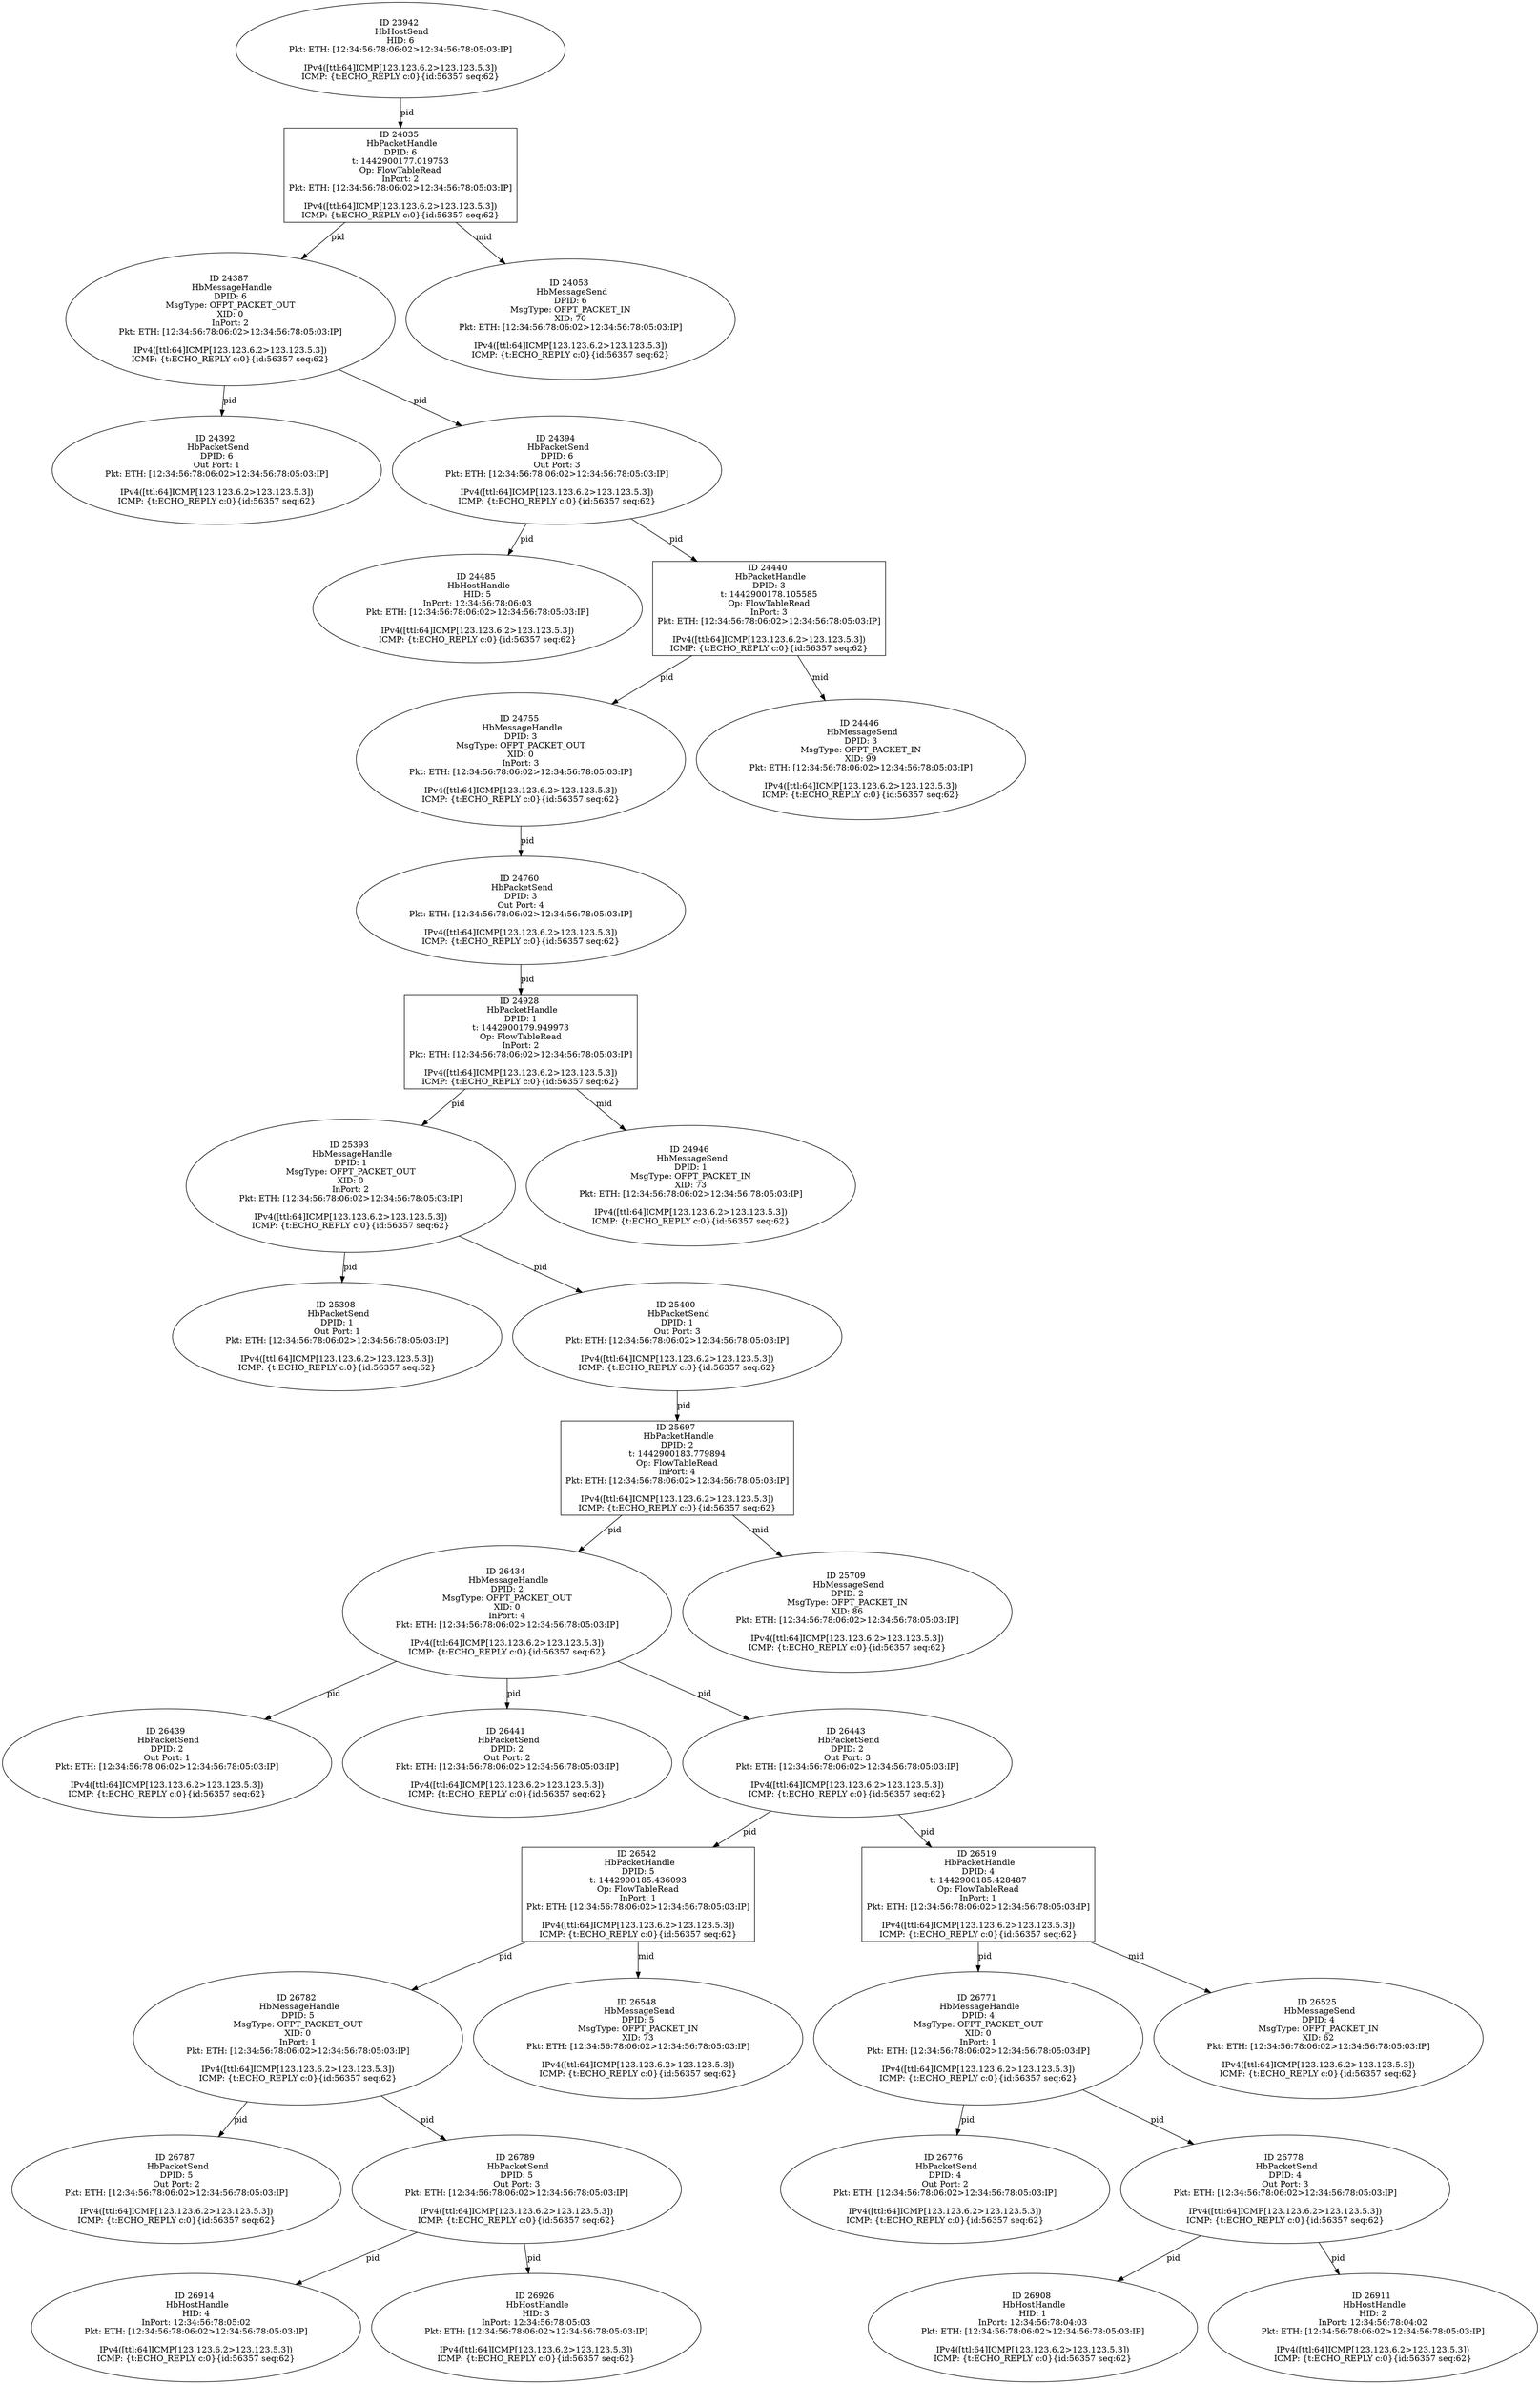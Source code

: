 strict digraph G {
23942 [shape=oval, event=<hb_events.HbHostSend object at 0x10cfdccd0>, label="ID 23942 
 HbHostSend
HID: 6
Pkt: ETH: [12:34:56:78:06:02>12:34:56:78:05:03:IP]

IPv4([ttl:64]ICMP[123.123.6.2>123.123.5.3])
ICMP: {t:ECHO_REPLY c:0}{id:56357 seq:62}"];
26771 [shape=oval, event=<hb_events.HbMessageHandle object at 0x10d9136d0>, label="ID 26771 
 HbMessageHandle
DPID: 4
MsgType: OFPT_PACKET_OUT
XID: 0
InPort: 1
Pkt: ETH: [12:34:56:78:06:02>12:34:56:78:05:03:IP]

IPv4([ttl:64]ICMP[123.123.6.2>123.123.5.3])
ICMP: {t:ECHO_REPLY c:0}{id:56357 seq:62}"];
26542 [shape=box, event=<hb_events.HbPacketHandle object at 0x10d8ba750>, label="ID 26542 
 HbPacketHandle
DPID: 5
t: 1442900185.436093
Op: FlowTableRead
InPort: 1
Pkt: ETH: [12:34:56:78:06:02>12:34:56:78:05:03:IP]

IPv4([ttl:64]ICMP[123.123.6.2>123.123.5.3])
ICMP: {t:ECHO_REPLY c:0}{id:56357 seq:62}"];
26519 [shape=box, event=<hb_events.HbPacketHandle object at 0x10d8b1390>, label="ID 26519 
 HbPacketHandle
DPID: 4
t: 1442900185.428487
Op: FlowTableRead
InPort: 1
Pkt: ETH: [12:34:56:78:06:02>12:34:56:78:05:03:IP]

IPv4([ttl:64]ICMP[123.123.6.2>123.123.5.3])
ICMP: {t:ECHO_REPLY c:0}{id:56357 seq:62}"];
26776 [shape=oval, event=<hb_events.HbPacketSend object at 0x10d913bd0>, label="ID 26776 
 HbPacketSend
DPID: 4
Out Port: 2
Pkt: ETH: [12:34:56:78:06:02>12:34:56:78:05:03:IP]

IPv4([ttl:64]ICMP[123.123.6.2>123.123.5.3])
ICMP: {t:ECHO_REPLY c:0}{id:56357 seq:62}"];
26778 [shape=oval, event=<hb_events.HbPacketSend object at 0x10d913e10>, label="ID 26778 
 HbPacketSend
DPID: 4
Out Port: 3
Pkt: ETH: [12:34:56:78:06:02>12:34:56:78:05:03:IP]

IPv4([ttl:64]ICMP[123.123.6.2>123.123.5.3])
ICMP: {t:ECHO_REPLY c:0}{id:56357 seq:62}"];
26908 [shape=oval, event=<hb_events.HbHostHandle object at 0x10d939110>, label="ID 26908 
 HbHostHandle
HID: 1
InPort: 12:34:56:78:04:03
Pkt: ETH: [12:34:56:78:06:02>12:34:56:78:05:03:IP]

IPv4([ttl:64]ICMP[123.123.6.2>123.123.5.3])
ICMP: {t:ECHO_REPLY c:0}{id:56357 seq:62}"];
26525 [shape=oval, event=<hb_events.HbMessageSend object at 0x10d8b1ad0>, label="ID 26525 
 HbMessageSend
DPID: 4
MsgType: OFPT_PACKET_IN
XID: 62
Pkt: ETH: [12:34:56:78:06:02>12:34:56:78:05:03:IP]

IPv4([ttl:64]ICMP[123.123.6.2>123.123.5.3])
ICMP: {t:ECHO_REPLY c:0}{id:56357 seq:62}"];
26782 [shape=oval, event=<hb_events.HbMessageHandle object at 0x10d918090>, label="ID 26782 
 HbMessageHandle
DPID: 5
MsgType: OFPT_PACKET_OUT
XID: 0
InPort: 1
Pkt: ETH: [12:34:56:78:06:02>12:34:56:78:05:03:IP]

IPv4([ttl:64]ICMP[123.123.6.2>123.123.5.3])
ICMP: {t:ECHO_REPLY c:0}{id:56357 seq:62}"];
26911 [shape=oval, event=<hb_events.HbHostHandle object at 0x10d939350>, label="ID 26911 
 HbHostHandle
HID: 2
InPort: 12:34:56:78:04:02
Pkt: ETH: [12:34:56:78:06:02>12:34:56:78:05:03:IP]

IPv4([ttl:64]ICMP[123.123.6.2>123.123.5.3])
ICMP: {t:ECHO_REPLY c:0}{id:56357 seq:62}"];
26914 [shape=oval, event=<hb_events.HbHostHandle object at 0x10d939590>, label="ID 26914 
 HbHostHandle
HID: 4
InPort: 12:34:56:78:05:02
Pkt: ETH: [12:34:56:78:06:02>12:34:56:78:05:03:IP]

IPv4([ttl:64]ICMP[123.123.6.2>123.123.5.3])
ICMP: {t:ECHO_REPLY c:0}{id:56357 seq:62}"];
26787 [shape=oval, event=<hb_events.HbPacketSend object at 0x10d918590>, label="ID 26787 
 HbPacketSend
DPID: 5
Out Port: 2
Pkt: ETH: [12:34:56:78:06:02>12:34:56:78:05:03:IP]

IPv4([ttl:64]ICMP[123.123.6.2>123.123.5.3])
ICMP: {t:ECHO_REPLY c:0}{id:56357 seq:62}"];
26789 [shape=oval, event=<hb_events.HbPacketSend object at 0x10d9187d0>, label="ID 26789 
 HbPacketSend
DPID: 5
Out Port: 3
Pkt: ETH: [12:34:56:78:06:02>12:34:56:78:05:03:IP]

IPv4([ttl:64]ICMP[123.123.6.2>123.123.5.3])
ICMP: {t:ECHO_REPLY c:0}{id:56357 seq:62}"];
26926 [shape=oval, event=<hb_events.HbHostHandle object at 0x10d93f310>, label="ID 26926 
 HbHostHandle
HID: 3
InPort: 12:34:56:78:05:03
Pkt: ETH: [12:34:56:78:06:02>12:34:56:78:05:03:IP]

IPv4([ttl:64]ICMP[123.123.6.2>123.123.5.3])
ICMP: {t:ECHO_REPLY c:0}{id:56357 seq:62}"];
25393 [shape=oval, event=<hb_events.HbMessageHandle object at 0x10d642cd0>, label="ID 25393 
 HbMessageHandle
DPID: 1
MsgType: OFPT_PACKET_OUT
XID: 0
InPort: 2
Pkt: ETH: [12:34:56:78:06:02>12:34:56:78:05:03:IP]

IPv4([ttl:64]ICMP[123.123.6.2>123.123.5.3])
ICMP: {t:ECHO_REPLY c:0}{id:56357 seq:62}"];
24755 [shape=oval, event=<hb_events.HbMessageHandle object at 0x10d315810>, label="ID 24755 
 HbMessageHandle
DPID: 3
MsgType: OFPT_PACKET_OUT
XID: 0
InPort: 3
Pkt: ETH: [12:34:56:78:06:02>12:34:56:78:05:03:IP]

IPv4([ttl:64]ICMP[123.123.6.2>123.123.5.3])
ICMP: {t:ECHO_REPLY c:0}{id:56357 seq:62}"];
26548 [shape=oval, event=<hb_events.HbMessageSend object at 0x10d8bae90>, label="ID 26548 
 HbMessageSend
DPID: 5
MsgType: OFPT_PACKET_IN
XID: 73
Pkt: ETH: [12:34:56:78:06:02>12:34:56:78:05:03:IP]

IPv4([ttl:64]ICMP[123.123.6.2>123.123.5.3])
ICMP: {t:ECHO_REPLY c:0}{id:56357 seq:62}"];
25398 [shape=oval, event=<hb_events.HbPacketSend object at 0x10d655510>, label="ID 25398 
 HbPacketSend
DPID: 1
Out Port: 1
Pkt: ETH: [12:34:56:78:06:02>12:34:56:78:05:03:IP]

IPv4([ttl:64]ICMP[123.123.6.2>123.123.5.3])
ICMP: {t:ECHO_REPLY c:0}{id:56357 seq:62}"];
25400 [shape=oval, event=<hb_events.HbPacketSend object at 0x10d655f50>, label="ID 25400 
 HbPacketSend
DPID: 1
Out Port: 3
Pkt: ETH: [12:34:56:78:06:02>12:34:56:78:05:03:IP]

IPv4([ttl:64]ICMP[123.123.6.2>123.123.5.3])
ICMP: {t:ECHO_REPLY c:0}{id:56357 seq:62}"];
26434 [shape=oval, event=<hb_events.HbMessageHandle object at 0x10d88ea90>, label="ID 26434 
 HbMessageHandle
DPID: 2
MsgType: OFPT_PACKET_OUT
XID: 0
InPort: 4
Pkt: ETH: [12:34:56:78:06:02>12:34:56:78:05:03:IP]

IPv4([ttl:64]ICMP[123.123.6.2>123.123.5.3])
ICMP: {t:ECHO_REPLY c:0}{id:56357 seq:62}"];
24387 [shape=oval, event=<hb_events.HbMessageHandle object at 0x10d19fb90>, label="ID 24387 
 HbMessageHandle
DPID: 6
MsgType: OFPT_PACKET_OUT
XID: 0
InPort: 2
Pkt: ETH: [12:34:56:78:06:02>12:34:56:78:05:03:IP]

IPv4([ttl:64]ICMP[123.123.6.2>123.123.5.3])
ICMP: {t:ECHO_REPLY c:0}{id:56357 seq:62}"];
26439 [shape=oval, event=<hb_events.HbPacketSend object at 0x10d895c90>, label="ID 26439 
 HbPacketSend
DPID: 2
Out Port: 1
Pkt: ETH: [12:34:56:78:06:02>12:34:56:78:05:03:IP]

IPv4([ttl:64]ICMP[123.123.6.2>123.123.5.3])
ICMP: {t:ECHO_REPLY c:0}{id:56357 seq:62}"];
24392 [shape=oval, event=<hb_events.HbPacketSend object at 0x10d193fd0>, label="ID 24392 
 HbPacketSend
DPID: 6
Out Port: 1
Pkt: ETH: [12:34:56:78:06:02>12:34:56:78:05:03:IP]

IPv4([ttl:64]ICMP[123.123.6.2>123.123.5.3])
ICMP: {t:ECHO_REPLY c:0}{id:56357 seq:62}"];
26441 [shape=oval, event=<hb_events.HbPacketSend object at 0x10d895ed0>, label="ID 26441 
 HbPacketSend
DPID: 2
Out Port: 2
Pkt: ETH: [12:34:56:78:06:02>12:34:56:78:05:03:IP]

IPv4([ttl:64]ICMP[123.123.6.2>123.123.5.3])
ICMP: {t:ECHO_REPLY c:0}{id:56357 seq:62}"];
24394 [shape=oval, event=<hb_events.HbPacketSend object at 0x10d1ac3d0>, label="ID 24394 
 HbPacketSend
DPID: 6
Out Port: 3
Pkt: ETH: [12:34:56:78:06:02>12:34:56:78:05:03:IP]

IPv4([ttl:64]ICMP[123.123.6.2>123.123.5.3])
ICMP: {t:ECHO_REPLY c:0}{id:56357 seq:62}"];
26443 [shape=oval, event=<hb_events.HbPacketSend object at 0x10d893150>, label="ID 26443 
 HbPacketSend
DPID: 2
Out Port: 3
Pkt: ETH: [12:34:56:78:06:02>12:34:56:78:05:03:IP]

IPv4([ttl:64]ICMP[123.123.6.2>123.123.5.3])
ICMP: {t:ECHO_REPLY c:0}{id:56357 seq:62}"];
24760 [shape=oval, event=<hb_events.HbPacketSend object at 0x10d315c90>, label="ID 24760 
 HbPacketSend
DPID: 3
Out Port: 4
Pkt: ETH: [12:34:56:78:06:02>12:34:56:78:05:03:IP]

IPv4([ttl:64]ICMP[123.123.6.2>123.123.5.3])
ICMP: {t:ECHO_REPLY c:0}{id:56357 seq:62}"];
24485 [shape=oval, event=<hb_events.HbHostHandle object at 0x10d2017d0>, label="ID 24485 
 HbHostHandle
HID: 5
InPort: 12:34:56:78:06:03
Pkt: ETH: [12:34:56:78:06:02>12:34:56:78:05:03:IP]

IPv4([ttl:64]ICMP[123.123.6.2>123.123.5.3])
ICMP: {t:ECHO_REPLY c:0}{id:56357 seq:62}"];
24928 [shape=box, event=<hb_events.HbPacketHandle object at 0x10d3f5950>, label="ID 24928 
 HbPacketHandle
DPID: 1
t: 1442900179.949973
Op: FlowTableRead
InPort: 2
Pkt: ETH: [12:34:56:78:06:02>12:34:56:78:05:03:IP]

IPv4([ttl:64]ICMP[123.123.6.2>123.123.5.3])
ICMP: {t:ECHO_REPLY c:0}{id:56357 seq:62}"];
25697 [shape=box, event=<hb_events.HbPacketHandle object at 0x10d6fb510>, label="ID 25697 
 HbPacketHandle
DPID: 2
t: 1442900183.779894
Op: FlowTableRead
InPort: 4
Pkt: ETH: [12:34:56:78:06:02>12:34:56:78:05:03:IP]

IPv4([ttl:64]ICMP[123.123.6.2>123.123.5.3])
ICMP: {t:ECHO_REPLY c:0}{id:56357 seq:62}"];
24035 [shape=box, event=<hb_events.HbPacketHandle object at 0x10d041950>, label="ID 24035 
 HbPacketHandle
DPID: 6
t: 1442900177.019753
Op: FlowTableRead
InPort: 2
Pkt: ETH: [12:34:56:78:06:02>12:34:56:78:05:03:IP]

IPv4([ttl:64]ICMP[123.123.6.2>123.123.5.3])
ICMP: {t:ECHO_REPLY c:0}{id:56357 seq:62}"];
25709 [shape=oval, event=<hb_events.HbMessageSend object at 0x10d6fbe50>, label="ID 25709 
 HbMessageSend
DPID: 2
MsgType: OFPT_PACKET_IN
XID: 86
Pkt: ETH: [12:34:56:78:06:02>12:34:56:78:05:03:IP]

IPv4([ttl:64]ICMP[123.123.6.2>123.123.5.3])
ICMP: {t:ECHO_REPLY c:0}{id:56357 seq:62}"];
24946 [shape=oval, event=<hb_events.HbMessageSend object at 0x10d3f5f50>, label="ID 24946 
 HbMessageSend
DPID: 1
MsgType: OFPT_PACKET_IN
XID: 73
Pkt: ETH: [12:34:56:78:06:02>12:34:56:78:05:03:IP]

IPv4([ttl:64]ICMP[123.123.6.2>123.123.5.3])
ICMP: {t:ECHO_REPLY c:0}{id:56357 seq:62}"];
24053 [shape=oval, event=<hb_events.HbMessageSend object at 0x10d041f50>, label="ID 24053 
 HbMessageSend
DPID: 6
MsgType: OFPT_PACKET_IN
XID: 70
Pkt: ETH: [12:34:56:78:06:02>12:34:56:78:05:03:IP]

IPv4([ttl:64]ICMP[123.123.6.2>123.123.5.3])
ICMP: {t:ECHO_REPLY c:0}{id:56357 seq:62}"];
24440 [shape=box, event=<hb_events.HbPacketHandle object at 0x10d1c5990>, label="ID 24440 
 HbPacketHandle
DPID: 3
t: 1442900178.105585
Op: FlowTableRead
InPort: 3
Pkt: ETH: [12:34:56:78:06:02>12:34:56:78:05:03:IP]

IPv4([ttl:64]ICMP[123.123.6.2>123.123.5.3])
ICMP: {t:ECHO_REPLY c:0}{id:56357 seq:62}"];
24446 [shape=oval, event=<hb_events.HbMessageSend object at 0x10d1df850>, label="ID 24446 
 HbMessageSend
DPID: 3
MsgType: OFPT_PACKET_IN
XID: 99
Pkt: ETH: [12:34:56:78:06:02>12:34:56:78:05:03:IP]

IPv4([ttl:64]ICMP[123.123.6.2>123.123.5.3])
ICMP: {t:ECHO_REPLY c:0}{id:56357 seq:62}"];
23942 -> 24035  [rel=pid, label=pid];
26771 -> 26776  [rel=pid, label=pid];
26771 -> 26778  [rel=pid, label=pid];
26519 -> 26771  [rel=pid, label=pid];
26519 -> 26525  [rel=mid, label=mid];
26778 -> 26908  [rel=pid, label=pid];
26778 -> 26911  [rel=pid, label=pid];
26782 -> 26787  [rel=pid, label=pid];
26782 -> 26789  [rel=pid, label=pid];
26789 -> 26914  [rel=pid, label=pid];
26789 -> 26926  [rel=pid, label=pid];
26542 -> 26548  [rel=mid, label=mid];
26542 -> 26782  [rel=pid, label=pid];
25393 -> 25400  [rel=pid, label=pid];
25393 -> 25398  [rel=pid, label=pid];
24755 -> 24760  [rel=pid, label=pid];
25400 -> 25697  [rel=pid, label=pid];
26434 -> 26441  [rel=pid, label=pid];
26434 -> 26443  [rel=pid, label=pid];
26434 -> 26439  [rel=pid, label=pid];
24387 -> 24392  [rel=pid, label=pid];
24387 -> 24394  [rel=pid, label=pid];
24394 -> 24440  [rel=pid, label=pid];
24394 -> 24485  [rel=pid, label=pid];
26443 -> 26542  [rel=pid, label=pid];
26443 -> 26519  [rel=pid, label=pid];
24760 -> 24928  [rel=pid, label=pid];
24928 -> 25393  [rel=pid, label=pid];
24928 -> 24946  [rel=mid, label=mid];
25697 -> 26434  [rel=pid, label=pid];
25697 -> 25709  [rel=mid, label=mid];
24035 -> 24387  [rel=pid, label=pid];
24035 -> 24053  [rel=mid, label=mid];
24440 -> 24755  [rel=pid, label=pid];
24440 -> 24446  [rel=mid, label=mid];
}
